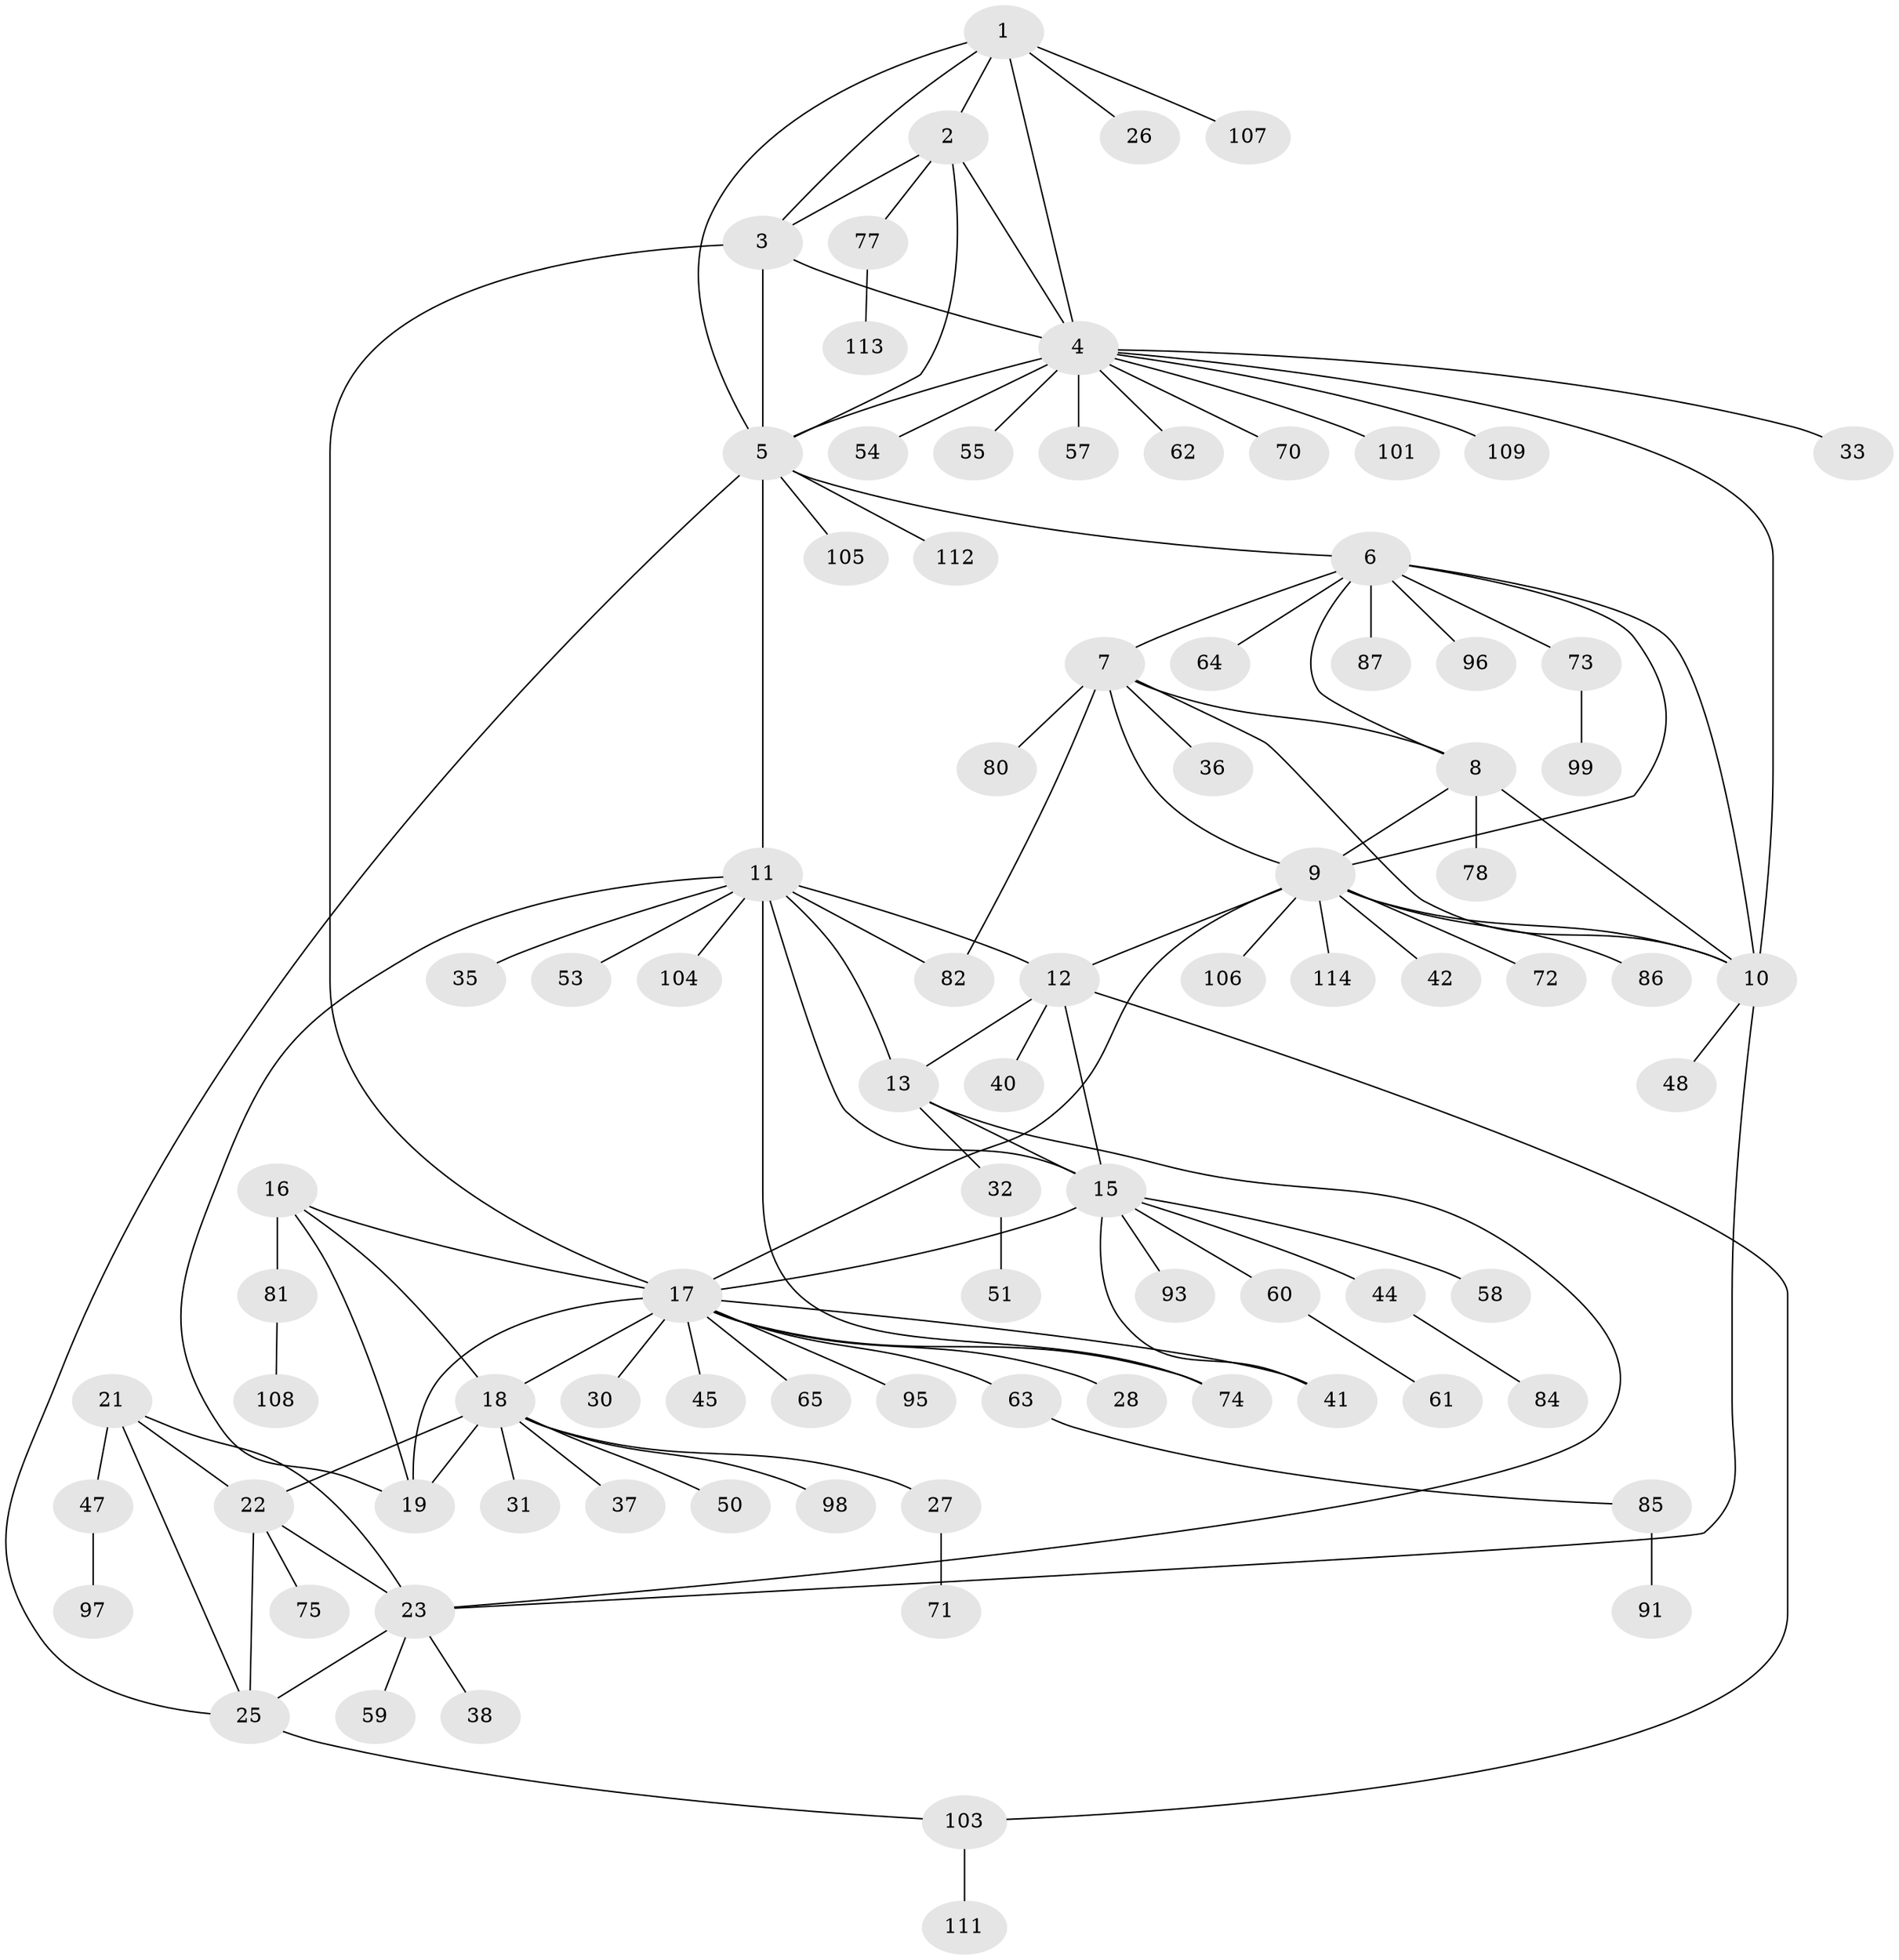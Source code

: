 // Generated by graph-tools (version 1.1) at 2025/52/02/27/25 19:52:17]
// undirected, 88 vertices, 120 edges
graph export_dot {
graph [start="1"]
  node [color=gray90,style=filled];
  1 [super="+69"];
  2 [super="+67"];
  3 [super="+94"];
  4 [super="+46"];
  5 [super="+29"];
  6 [super="+34"];
  7 [super="+89"];
  8;
  9 [super="+39"];
  10 [super="+100"];
  11 [super="+66"];
  12 [super="+14"];
  13 [super="+88"];
  15 [super="+83"];
  16 [super="+110"];
  17 [super="+20"];
  18 [super="+43"];
  19 [super="+79"];
  21 [super="+49"];
  22;
  23 [super="+24"];
  25 [super="+68"];
  26;
  27 [super="+90"];
  28;
  30;
  31;
  32;
  33;
  35 [super="+76"];
  36;
  37;
  38;
  40;
  41;
  42 [super="+52"];
  44;
  45;
  47;
  48;
  50;
  51;
  53;
  54 [super="+56"];
  55;
  57;
  58;
  59;
  60;
  61;
  62;
  63 [super="+92"];
  64;
  65;
  70;
  71;
  72;
  73;
  74;
  75;
  77;
  78;
  80;
  81;
  82;
  84;
  85;
  86;
  87;
  91;
  93;
  95;
  96;
  97 [super="+102"];
  98;
  99;
  101;
  103;
  104;
  105;
  106;
  107;
  108;
  109;
  111;
  112;
  113;
  114;
  1 -- 2;
  1 -- 3;
  1 -- 4;
  1 -- 5;
  1 -- 26;
  1 -- 107;
  2 -- 3;
  2 -- 4;
  2 -- 5;
  2 -- 77;
  3 -- 4;
  3 -- 5;
  3 -- 17;
  4 -- 5;
  4 -- 33;
  4 -- 54;
  4 -- 55;
  4 -- 57;
  4 -- 62;
  4 -- 70;
  4 -- 101;
  4 -- 109;
  4 -- 10;
  5 -- 6;
  5 -- 11 [weight=2];
  5 -- 25;
  5 -- 105;
  5 -- 112;
  6 -- 7;
  6 -- 8;
  6 -- 9;
  6 -- 10;
  6 -- 64;
  6 -- 87;
  6 -- 96;
  6 -- 73;
  7 -- 8;
  7 -- 9;
  7 -- 10;
  7 -- 36;
  7 -- 80;
  7 -- 82;
  8 -- 9;
  8 -- 10;
  8 -- 78;
  9 -- 10;
  9 -- 17;
  9 -- 42;
  9 -- 72;
  9 -- 86;
  9 -- 106;
  9 -- 114;
  9 -- 12;
  10 -- 23;
  10 -- 48;
  11 -- 12 [weight=2];
  11 -- 13;
  11 -- 15;
  11 -- 19;
  11 -- 35;
  11 -- 53;
  11 -- 74;
  11 -- 82;
  11 -- 104;
  12 -- 13 [weight=2];
  12 -- 15 [weight=2];
  12 -- 103;
  12 -- 40;
  13 -- 15;
  13 -- 32;
  13 -- 23;
  15 -- 41;
  15 -- 44;
  15 -- 58;
  15 -- 60;
  15 -- 93;
  15 -- 17;
  16 -- 17 [weight=2];
  16 -- 18;
  16 -- 19;
  16 -- 81;
  17 -- 18 [weight=2];
  17 -- 19 [weight=2];
  17 -- 28;
  17 -- 30;
  17 -- 45;
  17 -- 65;
  17 -- 74;
  17 -- 95;
  17 -- 41;
  17 -- 63;
  18 -- 19;
  18 -- 22;
  18 -- 27;
  18 -- 31;
  18 -- 37;
  18 -- 50;
  18 -- 98;
  21 -- 22;
  21 -- 23 [weight=2];
  21 -- 25;
  21 -- 47;
  22 -- 23 [weight=2];
  22 -- 25;
  22 -- 75;
  23 -- 25 [weight=2];
  23 -- 38;
  23 -- 59;
  25 -- 103;
  27 -- 71;
  32 -- 51;
  44 -- 84;
  47 -- 97;
  60 -- 61;
  63 -- 85;
  73 -- 99;
  77 -- 113;
  81 -- 108;
  85 -- 91;
  103 -- 111;
}
